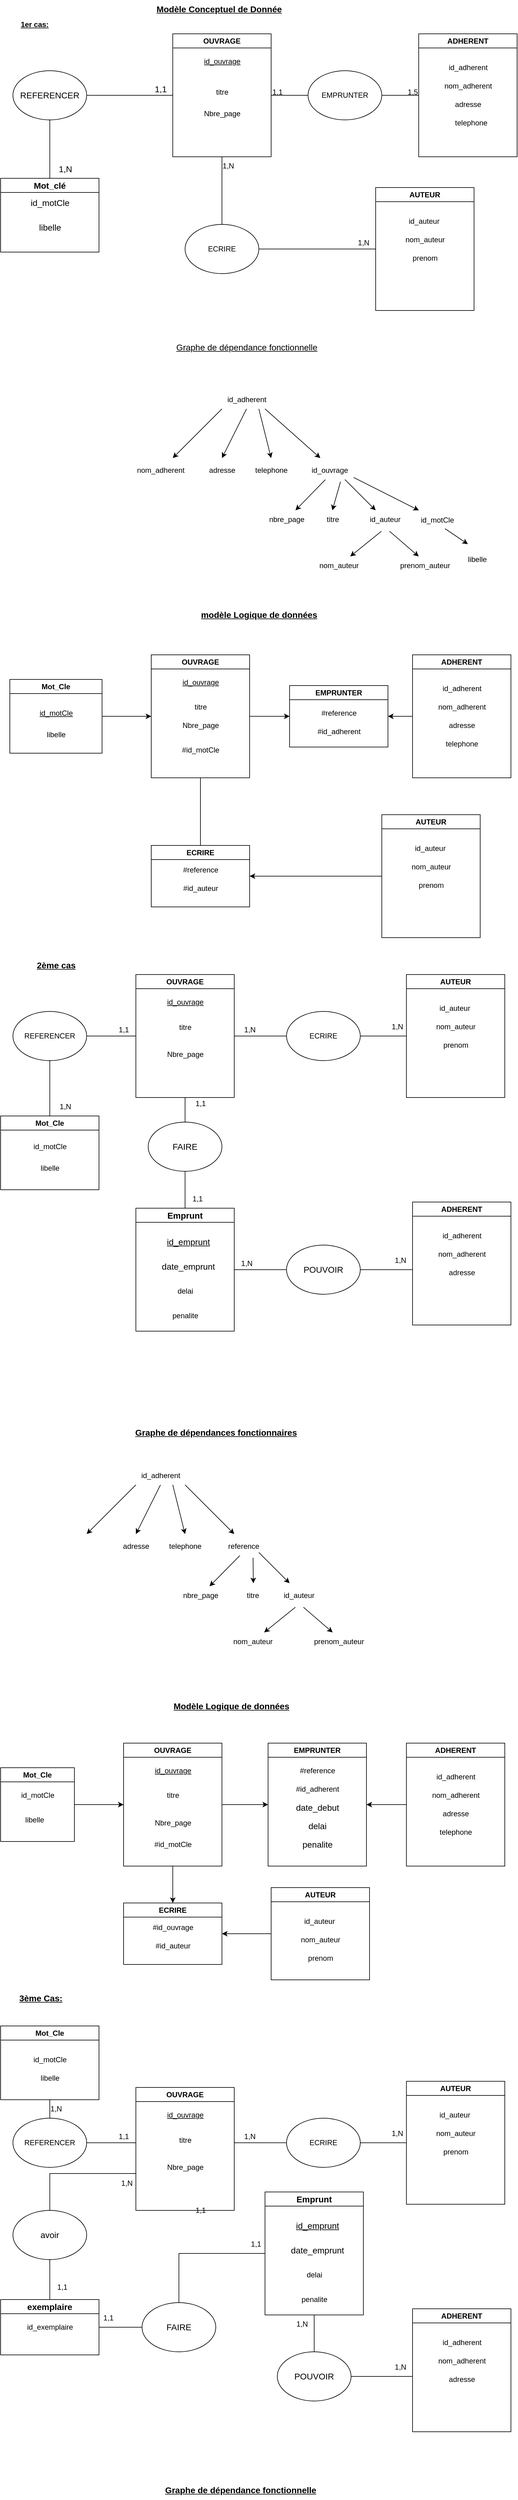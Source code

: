 <mxfile>
    <diagram id="LTZot4Z_f4bx5eSDrSgO" name="Page-1">
        <mxGraphModel dx="1200" dy="470" grid="1" gridSize="10" guides="1" tooltips="1" connect="1" arrows="1" fold="1" page="1" pageScale="1" pageWidth="850" pageHeight="1100" math="0" shadow="0">
            <root>
                <mxCell id="0"/>
                <mxCell id="1" parent="0"/>
                <mxCell id="2" value="OUVRAGE" style="swimlane;whiteSpace=wrap;html=1;" vertex="1" parent="1">
                    <mxGeometry x="280" y="70" width="160" height="200" as="geometry"/>
                </mxCell>
                <mxCell id="7" value="&lt;u&gt;id_ouvrage&lt;/u&gt;" style="text;html=1;align=center;verticalAlign=middle;resizable=0;points=[];autosize=1;strokeColor=none;fillColor=none;" vertex="1" parent="2">
                    <mxGeometry x="40" y="30" width="80" height="30" as="geometry"/>
                </mxCell>
                <mxCell id="9" value="Nbre_page" style="text;html=1;align=center;verticalAlign=middle;resizable=0;points=[];autosize=1;strokeColor=none;fillColor=none;" vertex="1" parent="2">
                    <mxGeometry x="40" y="115" width="80" height="30" as="geometry"/>
                </mxCell>
                <mxCell id="8" value="titre" style="text;html=1;align=center;verticalAlign=middle;resizable=0;points=[];autosize=1;strokeColor=none;fillColor=none;" vertex="1" parent="2">
                    <mxGeometry x="60" y="80" width="40" height="30" as="geometry"/>
                </mxCell>
                <mxCell id="23" value="1,N" style="text;html=1;align=center;verticalAlign=middle;resizable=0;points=[];autosize=1;strokeColor=none;fillColor=none;" vertex="1" parent="2">
                    <mxGeometry x="70" y="200" width="40" height="30" as="geometry"/>
                </mxCell>
                <mxCell id="3" value="&lt;u&gt;&lt;b&gt;1er cas:&lt;/b&gt;&lt;/u&gt;" style="text;html=1;align=center;verticalAlign=middle;resizable=0;points=[];autosize=1;strokeColor=none;fillColor=none;" vertex="1" parent="1">
                    <mxGeometry x="20" y="40" width="70" height="30" as="geometry"/>
                </mxCell>
                <mxCell id="4" value="ADHERENT" style="swimlane;whiteSpace=wrap;html=1;" vertex="1" parent="1">
                    <mxGeometry x="680" y="70" width="160" height="200" as="geometry"/>
                </mxCell>
                <mxCell id="19" value="id_adherent" style="text;html=1;align=center;verticalAlign=middle;resizable=0;points=[];autosize=1;strokeColor=none;fillColor=none;" vertex="1" parent="4">
                    <mxGeometry x="35" y="40" width="90" height="30" as="geometry"/>
                </mxCell>
                <mxCell id="20" value="nom_adherent" style="text;html=1;align=center;verticalAlign=middle;resizable=0;points=[];autosize=1;strokeColor=none;fillColor=none;" vertex="1" parent="4">
                    <mxGeometry x="30" y="70" width="100" height="30" as="geometry"/>
                </mxCell>
                <mxCell id="25" value="adresse" style="text;html=1;align=center;verticalAlign=middle;resizable=0;points=[];autosize=1;strokeColor=none;fillColor=none;" vertex="1" parent="4">
                    <mxGeometry x="45" y="100" width="70" height="30" as="geometry"/>
                </mxCell>
                <mxCell id="26" value="telephone" style="text;html=1;align=center;verticalAlign=middle;resizable=0;points=[];autosize=1;strokeColor=none;fillColor=none;" vertex="1" parent="4">
                    <mxGeometry x="45" y="130" width="80" height="30" as="geometry"/>
                </mxCell>
                <mxCell id="5" value="AUTEUR" style="swimlane;whiteSpace=wrap;html=1;" vertex="1" parent="1">
                    <mxGeometry x="610" y="320" width="160" height="200" as="geometry"/>
                </mxCell>
                <mxCell id="17" value="id_auteur&amp;nbsp;" style="text;html=1;align=center;verticalAlign=middle;resizable=0;points=[];autosize=1;strokeColor=none;fillColor=none;" vertex="1" parent="5">
                    <mxGeometry x="40" y="40" width="80" height="30" as="geometry"/>
                </mxCell>
                <mxCell id="18" value="nom_auteur" style="text;html=1;align=center;verticalAlign=middle;resizable=0;points=[];autosize=1;strokeColor=none;fillColor=none;" vertex="1" parent="5">
                    <mxGeometry x="35" y="70" width="90" height="30" as="geometry"/>
                </mxCell>
                <mxCell id="27" value="prenom" style="text;html=1;align=center;verticalAlign=middle;resizable=0;points=[];autosize=1;strokeColor=none;fillColor=none;" vertex="1" parent="5">
                    <mxGeometry x="50" y="100" width="60" height="30" as="geometry"/>
                </mxCell>
                <mxCell id="6" value="&lt;font style=&quot;font-size: 14px;&quot;&gt;&lt;u&gt;&lt;b&gt;Modèle Conceptuel de Donnée&lt;/b&gt;&lt;/u&gt;&lt;/font&gt;" style="text;html=1;align=center;verticalAlign=middle;resizable=0;points=[];autosize=1;strokeColor=none;fillColor=none;" vertex="1" parent="1">
                    <mxGeometry x="240" y="15" width="230" height="30" as="geometry"/>
                </mxCell>
                <mxCell id="10" value="EMPRUNTER" style="ellipse;whiteSpace=wrap;html=1;" vertex="1" parent="1">
                    <mxGeometry x="500" y="130" width="120" height="80" as="geometry"/>
                </mxCell>
                <mxCell id="12" value="" style="endArrow=none;html=1;entryX=1;entryY=0.5;entryDx=0;entryDy=0;exitX=0;exitY=0.5;exitDx=0;exitDy=0;" edge="1" parent="1" source="4" target="10">
                    <mxGeometry width="50" height="50" relative="1" as="geometry">
                        <mxPoint x="470" y="210" as="sourcePoint"/>
                        <mxPoint x="520" y="160" as="targetPoint"/>
                    </mxGeometry>
                </mxCell>
                <mxCell id="14" value="ECRIRE" style="ellipse;whiteSpace=wrap;html=1;" vertex="1" parent="1">
                    <mxGeometry x="300" y="380" width="120" height="80" as="geometry"/>
                </mxCell>
                <mxCell id="15" value="" style="endArrow=none;html=1;entryX=1;entryY=0.5;entryDx=0;entryDy=0;exitX=0;exitY=0.5;exitDx=0;exitDy=0;" edge="1" parent="1" source="5" target="14">
                    <mxGeometry width="50" height="50" relative="1" as="geometry">
                        <mxPoint x="470" y="330" as="sourcePoint"/>
                        <mxPoint x="520" y="280" as="targetPoint"/>
                    </mxGeometry>
                </mxCell>
                <mxCell id="16" value="" style="endArrow=none;html=1;entryX=0.5;entryY=1;entryDx=0;entryDy=0;exitX=0.5;exitY=0;exitDx=0;exitDy=0;" edge="1" parent="1" source="14" target="2">
                    <mxGeometry width="50" height="50" relative="1" as="geometry">
                        <mxPoint x="470" y="330" as="sourcePoint"/>
                        <mxPoint x="520" y="280" as="targetPoint"/>
                    </mxGeometry>
                </mxCell>
                <mxCell id="22" value="1,5" style="text;html=1;align=center;verticalAlign=middle;resizable=0;points=[];autosize=1;strokeColor=none;fillColor=none;" vertex="1" parent="1">
                    <mxGeometry x="650" y="150" width="40" height="30" as="geometry"/>
                </mxCell>
                <mxCell id="24" value="1,N" style="text;html=1;align=center;verticalAlign=middle;resizable=0;points=[];autosize=1;strokeColor=none;fillColor=none;" vertex="1" parent="1">
                    <mxGeometry x="570" y="395" width="40" height="30" as="geometry"/>
                </mxCell>
                <mxCell id="28" value="&lt;font style=&quot;font-size: 14px;&quot;&gt;&lt;u&gt;Graphe de dépendance fonctionnelle&lt;/u&gt;&lt;/font&gt;" style="text;html=1;align=center;verticalAlign=middle;resizable=0;points=[];autosize=1;strokeColor=none;fillColor=none;" vertex="1" parent="1">
                    <mxGeometry x="275" y="565" width="250" height="30" as="geometry"/>
                </mxCell>
                <mxCell id="30" value="id_adherent" style="text;html=1;align=center;verticalAlign=middle;resizable=0;points=[];autosize=1;strokeColor=none;fillColor=none;fontSize=12;" vertex="1" parent="1">
                    <mxGeometry x="355" y="650" width="90" height="30" as="geometry"/>
                </mxCell>
                <mxCell id="31" value="" style="endArrow=classic;html=1;fontSize=12;" edge="1" parent="1">
                    <mxGeometry width="50" height="50" relative="1" as="geometry">
                        <mxPoint x="360" y="680" as="sourcePoint"/>
                        <mxPoint x="280" y="760" as="targetPoint"/>
                    </mxGeometry>
                </mxCell>
                <mxCell id="33" value="" style="endArrow=classic;html=1;fontSize=12;" edge="1" parent="1">
                    <mxGeometry width="50" height="50" relative="1" as="geometry">
                        <mxPoint x="400" y="680" as="sourcePoint"/>
                        <mxPoint x="360" y="760" as="targetPoint"/>
                    </mxGeometry>
                </mxCell>
                <mxCell id="34" value="" style="endArrow=classic;html=1;fontSize=12;" edge="1" parent="1">
                    <mxGeometry width="50" height="50" relative="1" as="geometry">
                        <mxPoint x="420" y="680" as="sourcePoint"/>
                        <mxPoint x="440" y="760" as="targetPoint"/>
                    </mxGeometry>
                </mxCell>
                <mxCell id="35" value="" style="endArrow=classic;html=1;fontSize=12;" edge="1" parent="1">
                    <mxGeometry width="50" height="50" relative="1" as="geometry">
                        <mxPoint x="430" y="680" as="sourcePoint"/>
                        <mxPoint x="520" y="760" as="targetPoint"/>
                    </mxGeometry>
                </mxCell>
                <mxCell id="36" value="nom_adherent" style="text;html=1;align=center;verticalAlign=middle;resizable=0;points=[];autosize=1;strokeColor=none;fillColor=none;fontSize=12;" vertex="1" parent="1">
                    <mxGeometry x="210" y="765" width="100" height="30" as="geometry"/>
                </mxCell>
                <mxCell id="37" value="adresse" style="text;html=1;align=center;verticalAlign=middle;resizable=0;points=[];autosize=1;strokeColor=none;fillColor=none;fontSize=12;" vertex="1" parent="1">
                    <mxGeometry x="325" y="765" width="70" height="30" as="geometry"/>
                </mxCell>
                <mxCell id="38" value="telephone" style="text;html=1;align=center;verticalAlign=middle;resizable=0;points=[];autosize=1;strokeColor=none;fillColor=none;fontSize=12;" vertex="1" parent="1">
                    <mxGeometry x="400" y="765" width="80" height="30" as="geometry"/>
                </mxCell>
                <mxCell id="39" value="id_ouvrage" style="text;html=1;align=center;verticalAlign=middle;resizable=0;points=[];autosize=1;strokeColor=none;fillColor=none;fontSize=12;" vertex="1" parent="1">
                    <mxGeometry x="495" y="765" width="80" height="30" as="geometry"/>
                </mxCell>
                <mxCell id="41" value="titre" style="text;html=1;align=center;verticalAlign=middle;resizable=0;points=[];autosize=1;strokeColor=none;fillColor=none;fontSize=12;" vertex="1" parent="1">
                    <mxGeometry x="520" y="845" width="40" height="30" as="geometry"/>
                </mxCell>
                <mxCell id="42" value="nbre_page" style="text;html=1;align=center;verticalAlign=middle;resizable=0;points=[];autosize=1;strokeColor=none;fillColor=none;fontSize=12;" vertex="1" parent="1">
                    <mxGeometry x="425" y="845" width="80" height="30" as="geometry"/>
                </mxCell>
                <mxCell id="43" value="" style="endArrow=classic;html=1;fontSize=12;exitX=0.416;exitY=0.999;exitDx=0;exitDy=0;exitPerimeter=0;" edge="1" parent="1" source="39" target="42">
                    <mxGeometry width="50" height="50" relative="1" as="geometry">
                        <mxPoint x="390" y="840" as="sourcePoint"/>
                        <mxPoint x="440" y="790" as="targetPoint"/>
                    </mxGeometry>
                </mxCell>
                <mxCell id="44" value="" style="endArrow=classic;html=1;fontSize=12;exitX=0.723;exitY=1.115;exitDx=0;exitDy=0;exitPerimeter=0;entryX=0.488;entryY=-0.001;entryDx=0;entryDy=0;entryPerimeter=0;" edge="1" parent="1" source="39" target="41">
                    <mxGeometry width="50" height="50" relative="1" as="geometry">
                        <mxPoint x="390" y="840" as="sourcePoint"/>
                        <mxPoint x="551" y="840" as="targetPoint"/>
                    </mxGeometry>
                </mxCell>
                <mxCell id="45" value="" style="endArrow=classic;html=1;fontSize=12;" edge="1" parent="1" target="46">
                    <mxGeometry width="50" height="50" relative="1" as="geometry">
                        <mxPoint x="560" y="795" as="sourcePoint"/>
                        <mxPoint x="600" y="835" as="targetPoint"/>
                    </mxGeometry>
                </mxCell>
                <mxCell id="46" value="id_auteur" style="text;html=1;align=center;verticalAlign=middle;resizable=0;points=[];autosize=1;strokeColor=none;fillColor=none;fontSize=12;" vertex="1" parent="1">
                    <mxGeometry x="590" y="845" width="70" height="30" as="geometry"/>
                </mxCell>
                <mxCell id="47" value="nom_auteur" style="text;html=1;align=center;verticalAlign=middle;resizable=0;points=[];autosize=1;strokeColor=none;fillColor=none;fontSize=12;" vertex="1" parent="1">
                    <mxGeometry x="505" y="920" width="90" height="30" as="geometry"/>
                </mxCell>
                <mxCell id="48" value="prenom_auteur" style="text;html=1;align=center;verticalAlign=middle;resizable=0;points=[];autosize=1;strokeColor=none;fillColor=none;fontSize=12;" vertex="1" parent="1">
                    <mxGeometry x="640" y="920" width="100" height="30" as="geometry"/>
                </mxCell>
                <mxCell id="49" value="" style="endArrow=classic;html=1;fontSize=12;exitX=0.42;exitY=1.134;exitDx=0;exitDy=0;exitPerimeter=0;" edge="1" parent="1" source="46" target="47">
                    <mxGeometry width="50" height="50" relative="1" as="geometry">
                        <mxPoint x="460" y="820" as="sourcePoint"/>
                        <mxPoint x="510" y="770" as="targetPoint"/>
                    </mxGeometry>
                </mxCell>
                <mxCell id="50" value="" style="endArrow=classic;html=1;fontSize=12;exitX=0.608;exitY=1.134;exitDx=0;exitDy=0;exitPerimeter=0;entryX=0.4;entryY=0;entryDx=0;entryDy=0;entryPerimeter=0;" edge="1" parent="1" source="46" target="48">
                    <mxGeometry width="50" height="50" relative="1" as="geometry">
                        <mxPoint x="460" y="820" as="sourcePoint"/>
                        <mxPoint x="510" y="770" as="targetPoint"/>
                    </mxGeometry>
                </mxCell>
                <mxCell id="51" value="OUVRAGE" style="swimlane;whiteSpace=wrap;html=1;" vertex="1" parent="1">
                    <mxGeometry x="245" y="1080" width="160" height="200" as="geometry"/>
                </mxCell>
                <mxCell id="52" value="&lt;u&gt;id_ouvrage&lt;/u&gt;" style="text;html=1;align=center;verticalAlign=middle;resizable=0;points=[];autosize=1;strokeColor=none;fillColor=none;" vertex="1" parent="51">
                    <mxGeometry x="40" y="30" width="80" height="30" as="geometry"/>
                </mxCell>
                <mxCell id="53" value="Nbre_page" style="text;html=1;align=center;verticalAlign=middle;resizable=0;points=[];autosize=1;strokeColor=none;fillColor=none;" vertex="1" parent="51">
                    <mxGeometry x="40" y="100" width="80" height="30" as="geometry"/>
                </mxCell>
                <mxCell id="66" value="titre" style="text;html=1;align=center;verticalAlign=middle;resizable=0;points=[];autosize=1;strokeColor=none;fillColor=none;fontSize=12;" vertex="1" parent="51">
                    <mxGeometry x="60" y="70" width="40" height="30" as="geometry"/>
                </mxCell>
                <mxCell id="228" value="#id_motCle" style="text;html=1;align=center;verticalAlign=middle;resizable=0;points=[];autosize=1;strokeColor=none;fillColor=none;fontSize=12;" vertex="1" parent="51">
                    <mxGeometry x="40" y="140" width="80" height="30" as="geometry"/>
                </mxCell>
                <mxCell id="54" value="ADHERENT" style="swimlane;whiteSpace=wrap;html=1;" vertex="1" parent="1">
                    <mxGeometry x="670" y="1080" width="160" height="200" as="geometry"/>
                </mxCell>
                <mxCell id="55" value="id_adherent" style="text;html=1;align=center;verticalAlign=middle;resizable=0;points=[];autosize=1;strokeColor=none;fillColor=none;" vertex="1" parent="54">
                    <mxGeometry x="35" y="40" width="90" height="30" as="geometry"/>
                </mxCell>
                <mxCell id="56" value="nom_adherent" style="text;html=1;align=center;verticalAlign=middle;resizable=0;points=[];autosize=1;strokeColor=none;fillColor=none;" vertex="1" parent="54">
                    <mxGeometry x="30" y="70" width="100" height="30" as="geometry"/>
                </mxCell>
                <mxCell id="57" value="adresse" style="text;html=1;align=center;verticalAlign=middle;resizable=0;points=[];autosize=1;strokeColor=none;fillColor=none;" vertex="1" parent="54">
                    <mxGeometry x="45" y="100" width="70" height="30" as="geometry"/>
                </mxCell>
                <mxCell id="65" value="telephone" style="text;html=1;align=center;verticalAlign=middle;resizable=0;points=[];autosize=1;strokeColor=none;fillColor=none;fontSize=12;" vertex="1" parent="54">
                    <mxGeometry x="40" y="130" width="80" height="30" as="geometry"/>
                </mxCell>
                <mxCell id="58" value="ECRIRE" style="swimlane;whiteSpace=wrap;html=1;fontSize=12;" vertex="1" parent="1">
                    <mxGeometry x="245" y="1390" width="160" height="100" as="geometry"/>
                </mxCell>
                <mxCell id="61" value="#reference" style="text;html=1;align=center;verticalAlign=middle;resizable=0;points=[];autosize=1;strokeColor=none;fillColor=none;fontSize=12;" vertex="1" parent="58">
                    <mxGeometry x="40" y="25" width="80" height="30" as="geometry"/>
                </mxCell>
                <mxCell id="62" value="#id_auteur" style="text;html=1;align=center;verticalAlign=middle;resizable=0;points=[];autosize=1;strokeColor=none;fillColor=none;fontSize=12;" vertex="1" parent="58">
                    <mxGeometry x="40" y="55" width="80" height="30" as="geometry"/>
                </mxCell>
                <mxCell id="59" value="EMPRUNTER" style="swimlane;whiteSpace=wrap;html=1;fontSize=12;" vertex="1" parent="1">
                    <mxGeometry x="470" y="1130" width="160" height="100" as="geometry"/>
                </mxCell>
                <mxCell id="63" value="#reference" style="text;html=1;align=center;verticalAlign=middle;resizable=0;points=[];autosize=1;strokeColor=none;fillColor=none;fontSize=12;" vertex="1" parent="59">
                    <mxGeometry x="40" y="30" width="80" height="30" as="geometry"/>
                </mxCell>
                <mxCell id="64" value="#id_adherent" style="text;html=1;align=center;verticalAlign=middle;resizable=0;points=[];autosize=1;strokeColor=none;fillColor=none;fontSize=12;" vertex="1" parent="59">
                    <mxGeometry x="35" y="60" width="90" height="30" as="geometry"/>
                </mxCell>
                <mxCell id="69" value="" style="endArrow=none;html=1;fontSize=12;entryX=0.5;entryY=1;entryDx=0;entryDy=0;exitX=0.5;exitY=0;exitDx=0;exitDy=0;" edge="1" parent="1" source="58" target="51">
                    <mxGeometry width="50" height="50" relative="1" as="geometry">
                        <mxPoint x="450" y="1340" as="sourcePoint"/>
                        <mxPoint x="500" y="1290" as="targetPoint"/>
                    </mxGeometry>
                </mxCell>
                <mxCell id="71" value="" style="endArrow=classic;html=1;fontSize=12;entryX=0;entryY=0.5;entryDx=0;entryDy=0;exitX=1;exitY=0.5;exitDx=0;exitDy=0;" edge="1" parent="1" source="51" target="59">
                    <mxGeometry width="50" height="50" relative="1" as="geometry">
                        <mxPoint x="225" y="1205" as="sourcePoint"/>
                        <mxPoint x="275" y="1155" as="targetPoint"/>
                    </mxGeometry>
                </mxCell>
                <mxCell id="72" value="" style="endArrow=classic;html=1;fontSize=12;entryX=1;entryY=0.5;entryDx=0;entryDy=0;exitX=0;exitY=0.5;exitDx=0;exitDy=0;" edge="1" parent="1" source="54" target="59">
                    <mxGeometry width="50" height="50" relative="1" as="geometry">
                        <mxPoint x="450" y="1300" as="sourcePoint"/>
                        <mxPoint x="500" y="1250" as="targetPoint"/>
                    </mxGeometry>
                </mxCell>
                <mxCell id="73" value="AUTEUR" style="swimlane;whiteSpace=wrap;html=1;" vertex="1" parent="1">
                    <mxGeometry x="620" y="1340" width="160" height="200" as="geometry"/>
                </mxCell>
                <mxCell id="74" value="id_auteur&amp;nbsp;" style="text;html=1;align=center;verticalAlign=middle;resizable=0;points=[];autosize=1;strokeColor=none;fillColor=none;" vertex="1" parent="73">
                    <mxGeometry x="40" y="40" width="80" height="30" as="geometry"/>
                </mxCell>
                <mxCell id="75" value="nom_auteur" style="text;html=1;align=center;verticalAlign=middle;resizable=0;points=[];autosize=1;strokeColor=none;fillColor=none;" vertex="1" parent="73">
                    <mxGeometry x="35" y="70" width="90" height="30" as="geometry"/>
                </mxCell>
                <mxCell id="76" value="prenom" style="text;html=1;align=center;verticalAlign=middle;resizable=0;points=[];autosize=1;strokeColor=none;fillColor=none;" vertex="1" parent="73">
                    <mxGeometry x="50" y="100" width="60" height="30" as="geometry"/>
                </mxCell>
                <mxCell id="77" value="" style="endArrow=classic;html=1;fontSize=12;entryX=1;entryY=0.5;entryDx=0;entryDy=0;exitX=0;exitY=0.5;exitDx=0;exitDy=0;" edge="1" parent="1" source="73" target="58">
                    <mxGeometry width="50" height="50" relative="1" as="geometry">
                        <mxPoint x="450" y="1510" as="sourcePoint"/>
                        <mxPoint x="500" y="1460" as="targetPoint"/>
                    </mxGeometry>
                </mxCell>
                <mxCell id="80" value="&lt;font style=&quot;font-size: 14px;&quot;&gt;&lt;u&gt;&lt;b&gt;modèle Logique de données&lt;/b&gt;&lt;/u&gt;&lt;/font&gt;" style="text;html=1;align=center;verticalAlign=middle;resizable=0;points=[];autosize=1;strokeColor=none;fillColor=none;fontSize=12;" vertex="1" parent="1">
                    <mxGeometry x="315" y="1000" width="210" height="30" as="geometry"/>
                </mxCell>
                <mxCell id="81" value="&lt;u&gt;&lt;b&gt;2ème cas&lt;/b&gt;&lt;/u&gt;" style="text;html=1;align=center;verticalAlign=middle;resizable=0;points=[];autosize=1;strokeColor=none;fillColor=none;fontSize=14;" vertex="1" parent="1">
                    <mxGeometry x="45" y="1570" width="90" height="30" as="geometry"/>
                </mxCell>
                <mxCell id="82" value="OUVRAGE" style="swimlane;whiteSpace=wrap;html=1;" vertex="1" parent="1">
                    <mxGeometry x="220" y="1600" width="160" height="200" as="geometry"/>
                </mxCell>
                <mxCell id="83" value="&lt;u&gt;id_ouvrage&lt;/u&gt;" style="text;html=1;align=center;verticalAlign=middle;resizable=0;points=[];autosize=1;strokeColor=none;fillColor=none;" vertex="1" parent="82">
                    <mxGeometry x="40" y="30" width="80" height="30" as="geometry"/>
                </mxCell>
                <mxCell id="84" value="Nbre_page" style="text;html=1;align=center;verticalAlign=middle;resizable=0;points=[];autosize=1;strokeColor=none;fillColor=none;" vertex="1" parent="82">
                    <mxGeometry x="40" y="115" width="80" height="30" as="geometry"/>
                </mxCell>
                <mxCell id="85" value="&lt;font style=&quot;font-size: 12px;&quot;&gt;titre&lt;/font&gt;" style="text;html=1;align=center;verticalAlign=middle;resizable=0;points=[];autosize=1;strokeColor=none;fillColor=none;fontSize=14;" vertex="1" parent="82">
                    <mxGeometry x="60" y="70" width="40" height="30" as="geometry"/>
                </mxCell>
                <mxCell id="87" value="ADHERENT" style="swimlane;whiteSpace=wrap;html=1;" vertex="1" parent="1">
                    <mxGeometry x="670" y="1970" width="160" height="200" as="geometry"/>
                </mxCell>
                <mxCell id="88" value="id_adherent" style="text;html=1;align=center;verticalAlign=middle;resizable=0;points=[];autosize=1;strokeColor=none;fillColor=none;" vertex="1" parent="87">
                    <mxGeometry x="35" y="40" width="90" height="30" as="geometry"/>
                </mxCell>
                <mxCell id="89" value="nom_adherent" style="text;html=1;align=center;verticalAlign=middle;resizable=0;points=[];autosize=1;strokeColor=none;fillColor=none;" vertex="1" parent="87">
                    <mxGeometry x="30" y="70" width="100" height="30" as="geometry"/>
                </mxCell>
                <mxCell id="90" value="adresse" style="text;html=1;align=center;verticalAlign=middle;resizable=0;points=[];autosize=1;strokeColor=none;fillColor=none;" vertex="1" parent="87">
                    <mxGeometry x="45" y="100" width="70" height="30" as="geometry"/>
                </mxCell>
                <mxCell id="93" value="AUTEUR" style="swimlane;whiteSpace=wrap;html=1;" vertex="1" parent="1">
                    <mxGeometry x="660" y="1600" width="160" height="200" as="geometry"/>
                </mxCell>
                <mxCell id="94" value="id_auteur&amp;nbsp;" style="text;html=1;align=center;verticalAlign=middle;resizable=0;points=[];autosize=1;strokeColor=none;fillColor=none;" vertex="1" parent="93">
                    <mxGeometry x="40" y="40" width="80" height="30" as="geometry"/>
                </mxCell>
                <mxCell id="95" value="nom_auteur" style="text;html=1;align=center;verticalAlign=middle;resizable=0;points=[];autosize=1;strokeColor=none;fillColor=none;" vertex="1" parent="93">
                    <mxGeometry x="35" y="70" width="90" height="30" as="geometry"/>
                </mxCell>
                <mxCell id="96" value="prenom" style="text;html=1;align=center;verticalAlign=middle;resizable=0;points=[];autosize=1;strokeColor=none;fillColor=none;" vertex="1" parent="93">
                    <mxGeometry x="50" y="100" width="60" height="30" as="geometry"/>
                </mxCell>
                <mxCell id="97" value="ECRIRE" style="ellipse;whiteSpace=wrap;html=1;" vertex="1" parent="1">
                    <mxGeometry x="465" y="1660" width="120" height="80" as="geometry"/>
                </mxCell>
                <mxCell id="98" value="" style="endArrow=none;html=1;fontSize=12;entryX=0;entryY=0.5;entryDx=0;entryDy=0;exitX=1;exitY=0.5;exitDx=0;exitDy=0;" edge="1" parent="1" source="97" target="93">
                    <mxGeometry width="50" height="50" relative="1" as="geometry">
                        <mxPoint x="430" y="2190" as="sourcePoint"/>
                        <mxPoint x="480" y="2140" as="targetPoint"/>
                    </mxGeometry>
                </mxCell>
                <mxCell id="100" value="&lt;font style=&quot;font-size: 14px;&quot;&gt;&lt;u&gt;&lt;b&gt;Graphe de dépendances fonctionnaires&lt;/b&gt;&lt;/u&gt;&lt;/font&gt;" style="text;html=1;align=center;verticalAlign=middle;resizable=0;points=[];autosize=1;strokeColor=none;fillColor=none;fontSize=12;" vertex="1" parent="1">
                    <mxGeometry x="205" y="2330" width="290" height="30" as="geometry"/>
                </mxCell>
                <mxCell id="101" value="id_adherent" style="text;html=1;align=center;verticalAlign=middle;resizable=0;points=[];autosize=1;strokeColor=none;fillColor=none;fontSize=12;" vertex="1" parent="1">
                    <mxGeometry x="215" y="2400" width="90" height="30" as="geometry"/>
                </mxCell>
                <mxCell id="102" value="" style="endArrow=classic;html=1;fontSize=12;" edge="1" parent="1">
                    <mxGeometry width="50" height="50" relative="1" as="geometry">
                        <mxPoint x="220" y="2430" as="sourcePoint"/>
                        <mxPoint x="140" y="2510" as="targetPoint"/>
                    </mxGeometry>
                </mxCell>
                <mxCell id="103" value="" style="endArrow=classic;html=1;fontSize=12;" edge="1" parent="1">
                    <mxGeometry width="50" height="50" relative="1" as="geometry">
                        <mxPoint x="260" y="2430" as="sourcePoint"/>
                        <mxPoint x="220" y="2510" as="targetPoint"/>
                    </mxGeometry>
                </mxCell>
                <mxCell id="104" value="" style="endArrow=classic;html=1;fontSize=12;" edge="1" parent="1">
                    <mxGeometry width="50" height="50" relative="1" as="geometry">
                        <mxPoint x="280" y="2430" as="sourcePoint"/>
                        <mxPoint x="300" y="2510" as="targetPoint"/>
                    </mxGeometry>
                </mxCell>
                <mxCell id="105" value="" style="endArrow=classic;html=1;fontSize=12;" edge="1" parent="1">
                    <mxGeometry width="50" height="50" relative="1" as="geometry">
                        <mxPoint x="300" y="2430" as="sourcePoint"/>
                        <mxPoint x="380" y="2510" as="targetPoint"/>
                    </mxGeometry>
                </mxCell>
                <mxCell id="106" value="adresse" style="text;html=1;align=center;verticalAlign=middle;resizable=0;points=[];autosize=1;strokeColor=none;fillColor=none;fontSize=12;" vertex="1" parent="1">
                    <mxGeometry x="185" y="2515" width="70" height="30" as="geometry"/>
                </mxCell>
                <mxCell id="107" value="telephone" style="text;html=1;align=center;verticalAlign=middle;resizable=0;points=[];autosize=1;strokeColor=none;fillColor=none;fontSize=12;" vertex="1" parent="1">
                    <mxGeometry x="260" y="2515" width="80" height="30" as="geometry"/>
                </mxCell>
                <mxCell id="108" value="reference" style="text;html=1;align=center;verticalAlign=middle;resizable=0;points=[];autosize=1;strokeColor=none;fillColor=none;fontSize=12;" vertex="1" parent="1">
                    <mxGeometry x="360" y="2515" width="70" height="30" as="geometry"/>
                </mxCell>
                <mxCell id="109" value="titre" style="text;html=1;align=center;verticalAlign=middle;resizable=0;points=[];autosize=1;strokeColor=none;fillColor=none;fontSize=12;" vertex="1" parent="1">
                    <mxGeometry x="390" y="2595" width="40" height="30" as="geometry"/>
                </mxCell>
                <mxCell id="110" value="nbre_page" style="text;html=1;align=center;verticalAlign=middle;resizable=0;points=[];autosize=1;strokeColor=none;fillColor=none;fontSize=12;" vertex="1" parent="1">
                    <mxGeometry x="285" y="2595" width="80" height="30" as="geometry"/>
                </mxCell>
                <mxCell id="111" value="" style="endArrow=classic;html=1;fontSize=12;exitX=0.416;exitY=0.999;exitDx=0;exitDy=0;exitPerimeter=0;" edge="1" parent="1" source="108" target="110">
                    <mxGeometry width="50" height="50" relative="1" as="geometry">
                        <mxPoint x="250" y="2590" as="sourcePoint"/>
                        <mxPoint x="300" y="2540" as="targetPoint"/>
                    </mxGeometry>
                </mxCell>
                <mxCell id="112" value="" style="endArrow=classic;html=1;fontSize=12;exitX=0.723;exitY=1.115;exitDx=0;exitDy=0;exitPerimeter=0;" edge="1" parent="1" source="108">
                    <mxGeometry width="50" height="50" relative="1" as="geometry">
                        <mxPoint x="250" y="2590" as="sourcePoint"/>
                        <mxPoint x="411" y="2590" as="targetPoint"/>
                    </mxGeometry>
                </mxCell>
                <mxCell id="113" value="" style="endArrow=classic;html=1;fontSize=12;" edge="1" parent="1">
                    <mxGeometry width="50" height="50" relative="1" as="geometry">
                        <mxPoint x="420" y="2540" as="sourcePoint"/>
                        <mxPoint x="470" y="2590" as="targetPoint"/>
                    </mxGeometry>
                </mxCell>
                <mxCell id="114" value="id_auteur" style="text;html=1;align=center;verticalAlign=middle;resizable=0;points=[];autosize=1;strokeColor=none;fillColor=none;fontSize=12;" vertex="1" parent="1">
                    <mxGeometry x="450" y="2595" width="70" height="30" as="geometry"/>
                </mxCell>
                <mxCell id="115" value="nom_auteur" style="text;html=1;align=center;verticalAlign=middle;resizable=0;points=[];autosize=1;strokeColor=none;fillColor=none;fontSize=12;" vertex="1" parent="1">
                    <mxGeometry x="365" y="2670" width="90" height="30" as="geometry"/>
                </mxCell>
                <mxCell id="116" value="prenom_auteur" style="text;html=1;align=center;verticalAlign=middle;resizable=0;points=[];autosize=1;strokeColor=none;fillColor=none;fontSize=12;" vertex="1" parent="1">
                    <mxGeometry x="500" y="2670" width="100" height="30" as="geometry"/>
                </mxCell>
                <mxCell id="117" value="" style="endArrow=classic;html=1;fontSize=12;exitX=0.42;exitY=1.134;exitDx=0;exitDy=0;exitPerimeter=0;" edge="1" parent="1" source="114" target="115">
                    <mxGeometry width="50" height="50" relative="1" as="geometry">
                        <mxPoint x="320" y="2570" as="sourcePoint"/>
                        <mxPoint x="370" y="2520" as="targetPoint"/>
                    </mxGeometry>
                </mxCell>
                <mxCell id="118" value="" style="endArrow=classic;html=1;fontSize=12;exitX=0.608;exitY=1.134;exitDx=0;exitDy=0;exitPerimeter=0;entryX=0.4;entryY=0;entryDx=0;entryDy=0;entryPerimeter=0;" edge="1" parent="1" source="114" target="116">
                    <mxGeometry width="50" height="50" relative="1" as="geometry">
                        <mxPoint x="320" y="2570" as="sourcePoint"/>
                        <mxPoint x="370" y="2520" as="targetPoint"/>
                    </mxGeometry>
                </mxCell>
                <mxCell id="142" value="&lt;b&gt;&lt;u&gt;Modèle Logique de données&lt;/u&gt;&lt;/b&gt;" style="text;html=1;align=center;verticalAlign=middle;resizable=0;points=[];autosize=1;strokeColor=none;fillColor=none;fontSize=14;" vertex="1" parent="1">
                    <mxGeometry x="270" y="2775" width="210" height="30" as="geometry"/>
                </mxCell>
                <mxCell id="166" value="OUVRAGE" style="swimlane;whiteSpace=wrap;html=1;" vertex="1" parent="1">
                    <mxGeometry x="200" y="2850" width="160" height="200" as="geometry"/>
                </mxCell>
                <mxCell id="167" value="&lt;u&gt;id_ouvrage&lt;/u&gt;" style="text;html=1;align=center;verticalAlign=middle;resizable=0;points=[];autosize=1;strokeColor=none;fillColor=none;" vertex="1" parent="166">
                    <mxGeometry x="40" y="30" width="80" height="30" as="geometry"/>
                </mxCell>
                <mxCell id="168" value="Nbre_page" style="text;html=1;align=center;verticalAlign=middle;resizable=0;points=[];autosize=1;strokeColor=none;fillColor=none;" vertex="1" parent="166">
                    <mxGeometry x="40" y="115" width="80" height="30" as="geometry"/>
                </mxCell>
                <mxCell id="169" value="titre" style="text;html=1;align=center;verticalAlign=middle;resizable=0;points=[];autosize=1;strokeColor=none;fillColor=none;fontSize=12;" vertex="1" parent="166">
                    <mxGeometry x="60" y="70" width="40" height="30" as="geometry"/>
                </mxCell>
                <mxCell id="251" value="#id_motCle" style="text;html=1;align=center;verticalAlign=middle;resizable=0;points=[];autosize=1;strokeColor=none;fillColor=none;fontSize=12;" vertex="1" parent="166">
                    <mxGeometry x="40" y="150" width="80" height="30" as="geometry"/>
                </mxCell>
                <mxCell id="170" value="ADHERENT" style="swimlane;whiteSpace=wrap;html=1;" vertex="1" parent="1">
                    <mxGeometry x="660" y="2850" width="160" height="200" as="geometry"/>
                </mxCell>
                <mxCell id="171" value="id_adherent" style="text;html=1;align=center;verticalAlign=middle;resizable=0;points=[];autosize=1;strokeColor=none;fillColor=none;" vertex="1" parent="170">
                    <mxGeometry x="35" y="40" width="90" height="30" as="geometry"/>
                </mxCell>
                <mxCell id="172" value="nom_adherent" style="text;html=1;align=center;verticalAlign=middle;resizable=0;points=[];autosize=1;strokeColor=none;fillColor=none;" vertex="1" parent="170">
                    <mxGeometry x="30" y="70" width="100" height="30" as="geometry"/>
                </mxCell>
                <mxCell id="173" value="adresse" style="text;html=1;align=center;verticalAlign=middle;resizable=0;points=[];autosize=1;strokeColor=none;fillColor=none;" vertex="1" parent="170">
                    <mxGeometry x="45" y="100" width="70" height="30" as="geometry"/>
                </mxCell>
                <mxCell id="174" value="telephone" style="text;html=1;align=center;verticalAlign=middle;resizable=0;points=[];autosize=1;strokeColor=none;fillColor=none;fontSize=12;" vertex="1" parent="170">
                    <mxGeometry x="40" y="130" width="80" height="30" as="geometry"/>
                </mxCell>
                <mxCell id="175" value="ECRIRE" style="swimlane;whiteSpace=wrap;html=1;fontSize=12;" vertex="1" parent="1">
                    <mxGeometry x="200" y="3110" width="160" height="100" as="geometry"/>
                </mxCell>
                <mxCell id="176" value="#id_ouvrage" style="text;html=1;align=center;verticalAlign=middle;resizable=0;points=[];autosize=1;strokeColor=none;fillColor=none;fontSize=12;" vertex="1" parent="175">
                    <mxGeometry x="35" y="25" width="90" height="30" as="geometry"/>
                </mxCell>
                <mxCell id="177" value="#id_auteur" style="text;html=1;align=center;verticalAlign=middle;resizable=0;points=[];autosize=1;strokeColor=none;fillColor=none;fontSize=12;" vertex="1" parent="175">
                    <mxGeometry x="40" y="55" width="80" height="30" as="geometry"/>
                </mxCell>
                <mxCell id="178" value="EMPRUNTER" style="swimlane;whiteSpace=wrap;html=1;fontSize=12;" vertex="1" parent="1">
                    <mxGeometry x="435" y="2850" width="160" height="200" as="geometry"/>
                </mxCell>
                <mxCell id="179" value="#reference" style="text;html=1;align=center;verticalAlign=middle;resizable=0;points=[];autosize=1;strokeColor=none;fillColor=none;fontSize=12;" vertex="1" parent="178">
                    <mxGeometry x="40" y="30" width="80" height="30" as="geometry"/>
                </mxCell>
                <mxCell id="180" value="#id_adherent" style="text;html=1;align=center;verticalAlign=middle;resizable=0;points=[];autosize=1;strokeColor=none;fillColor=none;fontSize=12;" vertex="1" parent="178">
                    <mxGeometry x="35" y="60" width="90" height="30" as="geometry"/>
                </mxCell>
                <mxCell id="190" value="date_debut" style="text;html=1;align=center;verticalAlign=middle;resizable=0;points=[];autosize=1;strokeColor=none;fillColor=none;fontSize=14;" vertex="1" parent="178">
                    <mxGeometry x="35" y="90" width="90" height="30" as="geometry"/>
                </mxCell>
                <mxCell id="191" value="delai" style="text;html=1;align=center;verticalAlign=middle;resizable=0;points=[];autosize=1;strokeColor=none;fillColor=none;fontSize=14;" vertex="1" parent="178">
                    <mxGeometry x="55" y="120" width="50" height="30" as="geometry"/>
                </mxCell>
                <mxCell id="192" value="penalite" style="text;html=1;align=center;verticalAlign=middle;resizable=0;points=[];autosize=1;strokeColor=none;fillColor=none;fontSize=14;" vertex="1" parent="178">
                    <mxGeometry x="45" y="150" width="70" height="30" as="geometry"/>
                </mxCell>
                <mxCell id="182" value="" style="endArrow=classic;html=1;fontSize=12;entryX=0;entryY=0.5;entryDx=0;entryDy=0;exitX=1;exitY=0.5;exitDx=0;exitDy=0;" edge="1" parent="1" source="166" target="178">
                    <mxGeometry width="50" height="50" relative="1" as="geometry">
                        <mxPoint x="265" y="2975" as="sourcePoint"/>
                        <mxPoint x="315" y="2925" as="targetPoint"/>
                    </mxGeometry>
                </mxCell>
                <mxCell id="183" value="" style="endArrow=classic;html=1;fontSize=12;entryX=1;entryY=0.5;entryDx=0;entryDy=0;exitX=0;exitY=0.5;exitDx=0;exitDy=0;" edge="1" parent="1" source="170" target="178">
                    <mxGeometry width="50" height="50" relative="1" as="geometry">
                        <mxPoint x="490" y="3070" as="sourcePoint"/>
                        <mxPoint x="540" y="3020" as="targetPoint"/>
                    </mxGeometry>
                </mxCell>
                <mxCell id="184" value="AUTEUR" style="swimlane;whiteSpace=wrap;html=1;" vertex="1" parent="1">
                    <mxGeometry x="440" y="3085" width="160" height="150" as="geometry"/>
                </mxCell>
                <mxCell id="185" value="id_auteur&amp;nbsp;" style="text;html=1;align=center;verticalAlign=middle;resizable=0;points=[];autosize=1;strokeColor=none;fillColor=none;" vertex="1" parent="184">
                    <mxGeometry x="40" y="40" width="80" height="30" as="geometry"/>
                </mxCell>
                <mxCell id="186" value="nom_auteur" style="text;html=1;align=center;verticalAlign=middle;resizable=0;points=[];autosize=1;strokeColor=none;fillColor=none;" vertex="1" parent="184">
                    <mxGeometry x="35" y="70" width="90" height="30" as="geometry"/>
                </mxCell>
                <mxCell id="187" value="prenom" style="text;html=1;align=center;verticalAlign=middle;resizable=0;points=[];autosize=1;strokeColor=none;fillColor=none;" vertex="1" parent="184">
                    <mxGeometry x="50" y="100" width="60" height="30" as="geometry"/>
                </mxCell>
                <mxCell id="188" value="" style="endArrow=classic;html=1;fontSize=12;entryX=1;entryY=0.5;entryDx=0;entryDy=0;exitX=0;exitY=0.5;exitDx=0;exitDy=0;" edge="1" parent="1" source="184" target="175">
                    <mxGeometry width="50" height="50" relative="1" as="geometry">
                        <mxPoint x="490" y="3280" as="sourcePoint"/>
                        <mxPoint x="540" y="3230" as="targetPoint"/>
                    </mxGeometry>
                </mxCell>
                <mxCell id="194" value="Emprunt" style="swimlane;whiteSpace=wrap;html=1;fontSize=14;direction=east;" vertex="1" parent="1">
                    <mxGeometry x="220" y="1980" width="160" height="200" as="geometry"/>
                </mxCell>
                <mxCell id="203" value="&lt;u&gt;id_emprunt&lt;/u&gt;" style="text;html=1;align=center;verticalAlign=middle;resizable=0;points=[];autosize=1;strokeColor=none;fillColor=none;fontSize=14;" vertex="1" parent="194">
                    <mxGeometry x="40" y="40" width="90" height="30" as="geometry"/>
                </mxCell>
                <mxCell id="204" value="date_emprunt" style="text;html=1;align=center;verticalAlign=middle;resizable=0;points=[];autosize=1;strokeColor=none;fillColor=none;fontSize=14;" vertex="1" parent="194">
                    <mxGeometry x="30" y="80" width="110" height="30" as="geometry"/>
                </mxCell>
                <mxCell id="231" value="delai" style="text;html=1;align=center;verticalAlign=middle;resizable=0;points=[];autosize=1;strokeColor=none;fillColor=none;fontSize=12;" vertex="1" parent="194">
                    <mxGeometry x="55" y="120" width="50" height="30" as="geometry"/>
                </mxCell>
                <mxCell id="232" value="penalite" style="text;html=1;align=center;verticalAlign=middle;resizable=0;points=[];autosize=1;strokeColor=none;fillColor=none;fontSize=12;" vertex="1" parent="194">
                    <mxGeometry x="45" y="160" width="70" height="30" as="geometry"/>
                </mxCell>
                <mxCell id="195" value="FAIRE" style="ellipse;whiteSpace=wrap;html=1;fontSize=14;" vertex="1" parent="1">
                    <mxGeometry x="240" y="1840" width="120" height="80" as="geometry"/>
                </mxCell>
                <mxCell id="201" value="POUVOIR" style="ellipse;whiteSpace=wrap;html=1;fontSize=14;" vertex="1" parent="1">
                    <mxGeometry x="465" y="2040" width="120" height="80" as="geometry"/>
                </mxCell>
                <mxCell id="207" value="" style="endArrow=none;html=1;fontSize=14;entryX=0.25;entryY=0.667;entryDx=0;entryDy=0;entryPerimeter=0;exitX=0;exitY=0.5;exitDx=0;exitDy=0;" edge="1" parent="1" source="10" target="21">
                    <mxGeometry width="50" height="50" relative="1" as="geometry">
                        <mxPoint x="340" y="140" as="sourcePoint"/>
                        <mxPoint x="390" y="90" as="targetPoint"/>
                    </mxGeometry>
                </mxCell>
                <mxCell id="21" value="1,1" style="text;html=1;align=center;verticalAlign=middle;resizable=0;points=[];autosize=1;strokeColor=none;fillColor=none;" vertex="1" parent="1">
                    <mxGeometry x="430" y="150" width="40" height="30" as="geometry"/>
                </mxCell>
                <mxCell id="208" value="Mot_clé" style="swimlane;whiteSpace=wrap;html=1;fontSize=14;" vertex="1" parent="1">
                    <mxGeometry y="305" width="160" height="120" as="geometry">
                        <mxRectangle y="305" width="90" height="30" as="alternateBounds"/>
                    </mxGeometry>
                </mxCell>
                <mxCell id="215" value="id_motCle" style="text;html=1;align=center;verticalAlign=middle;resizable=0;points=[];autosize=1;strokeColor=none;fillColor=none;fontSize=14;" vertex="1" parent="208">
                    <mxGeometry x="35" y="25" width="90" height="30" as="geometry"/>
                </mxCell>
                <mxCell id="216" value="libelle" style="text;html=1;align=center;verticalAlign=middle;resizable=0;points=[];autosize=1;strokeColor=none;fillColor=none;fontSize=14;" vertex="1" parent="208">
                    <mxGeometry x="50" y="65" width="60" height="30" as="geometry"/>
                </mxCell>
                <mxCell id="209" value="REFERENCER" style="ellipse;whiteSpace=wrap;html=1;fontSize=14;" vertex="1" parent="1">
                    <mxGeometry x="20" y="130" width="120" height="80" as="geometry"/>
                </mxCell>
                <mxCell id="210" value="" style="endArrow=none;html=1;fontSize=14;entryX=0.5;entryY=1;entryDx=0;entryDy=0;exitX=0.5;exitY=0;exitDx=0;exitDy=0;" edge="1" parent="1" source="208" target="209">
                    <mxGeometry width="50" height="50" relative="1" as="geometry">
                        <mxPoint x="350" y="210" as="sourcePoint"/>
                        <mxPoint x="400" y="160" as="targetPoint"/>
                    </mxGeometry>
                </mxCell>
                <mxCell id="213" value="" style="endArrow=none;html=1;fontSize=14;entryX=1;entryY=0.5;entryDx=0;entryDy=0;exitX=0;exitY=0.5;exitDx=0;exitDy=0;" edge="1" parent="1" source="2" target="209">
                    <mxGeometry width="50" height="50" relative="1" as="geometry">
                        <mxPoint x="350" y="210" as="sourcePoint"/>
                        <mxPoint x="400" y="160" as="targetPoint"/>
                    </mxGeometry>
                </mxCell>
                <mxCell id="217" value="1,N" style="text;html=1;align=center;verticalAlign=middle;resizable=0;points=[];autosize=1;strokeColor=none;fillColor=none;fontSize=14;" vertex="1" parent="1">
                    <mxGeometry x="80" y="275" width="50" height="30" as="geometry"/>
                </mxCell>
                <mxCell id="219" value="1,1" style="text;html=1;align=center;verticalAlign=middle;resizable=0;points=[];autosize=1;strokeColor=none;fillColor=none;fontSize=14;" vertex="1" parent="1">
                    <mxGeometry x="240" y="145" width="40" height="30" as="geometry"/>
                </mxCell>
                <mxCell id="220" value="" style="endArrow=classic;html=1;fontSize=14;exitX=0.99;exitY=0.884;exitDx=0;exitDy=0;exitPerimeter=0;" edge="1" parent="1" source="39" target="221">
                    <mxGeometry width="50" height="50" relative="1" as="geometry">
                        <mxPoint x="400" y="900" as="sourcePoint"/>
                        <mxPoint x="690" y="840" as="targetPoint"/>
                    </mxGeometry>
                </mxCell>
                <mxCell id="221" value="&lt;font style=&quot;font-size: 12px;&quot;&gt;id_motCle&lt;/font&gt;" style="text;html=1;align=center;verticalAlign=middle;resizable=0;points=[];autosize=1;strokeColor=none;fillColor=none;fontSize=14;" vertex="1" parent="1">
                    <mxGeometry x="670" y="845" width="80" height="30" as="geometry"/>
                </mxCell>
                <mxCell id="222" value="" style="endArrow=classic;html=1;fontSize=12;exitX=0.661;exitY=0.995;exitDx=0;exitDy=0;exitPerimeter=0;" edge="1" parent="1" source="221">
                    <mxGeometry width="50" height="50" relative="1" as="geometry">
                        <mxPoint x="400" y="900" as="sourcePoint"/>
                        <mxPoint x="760" y="900" as="targetPoint"/>
                    </mxGeometry>
                </mxCell>
                <mxCell id="223" value="libelle" style="text;html=1;align=center;verticalAlign=middle;resizable=0;points=[];autosize=1;strokeColor=none;fillColor=none;fontSize=12;" vertex="1" parent="1">
                    <mxGeometry x="750" y="910" width="50" height="30" as="geometry"/>
                </mxCell>
                <mxCell id="224" value="Mot_Cle" style="swimlane;whiteSpace=wrap;html=1;fontSize=12;" vertex="1" parent="1">
                    <mxGeometry x="15" y="1120" width="150" height="120" as="geometry"/>
                </mxCell>
                <mxCell id="226" value="&lt;u&gt;id_motCle&lt;/u&gt;" style="text;html=1;align=center;verticalAlign=middle;resizable=0;points=[];autosize=1;strokeColor=none;fillColor=none;fontSize=12;" vertex="1" parent="224">
                    <mxGeometry x="35" y="40" width="80" height="30" as="geometry"/>
                </mxCell>
                <mxCell id="227" value="libelle" style="text;html=1;align=center;verticalAlign=middle;resizable=0;points=[];autosize=1;strokeColor=none;fillColor=none;fontSize=12;" vertex="1" parent="224">
                    <mxGeometry x="50" y="75" width="50" height="30" as="geometry"/>
                </mxCell>
                <mxCell id="225" value="" style="endArrow=classic;html=1;fontSize=12;exitX=1;exitY=0.5;exitDx=0;exitDy=0;entryX=0;entryY=0.5;entryDx=0;entryDy=0;" edge="1" parent="1" source="224" target="51">
                    <mxGeometry width="50" height="50" relative="1" as="geometry">
                        <mxPoint x="310" y="1320" as="sourcePoint"/>
                        <mxPoint x="360" y="1270" as="targetPoint"/>
                    </mxGeometry>
                </mxCell>
                <mxCell id="229" value="Mot_Cle" style="swimlane;whiteSpace=wrap;html=1;fontSize=12;" vertex="1" parent="1">
                    <mxGeometry y="1830" width="160" height="120" as="geometry"/>
                </mxCell>
                <mxCell id="241" value="libelle" style="text;html=1;align=center;verticalAlign=middle;resizable=0;points=[];autosize=1;strokeColor=none;fillColor=none;fontSize=12;" vertex="1" parent="229">
                    <mxGeometry x="55" y="70" width="50" height="30" as="geometry"/>
                </mxCell>
                <mxCell id="230" value="REFERENCER" style="ellipse;whiteSpace=wrap;html=1;fontSize=12;" vertex="1" parent="1">
                    <mxGeometry x="20" y="1660" width="120" height="80" as="geometry"/>
                </mxCell>
                <mxCell id="233" value="" style="endArrow=none;html=1;fontSize=12;entryX=0.5;entryY=1;entryDx=0;entryDy=0;exitX=0.5;exitY=0;exitDx=0;exitDy=0;" edge="1" parent="1" source="229" target="230">
                    <mxGeometry width="50" height="50" relative="1" as="geometry">
                        <mxPoint x="390" y="1780" as="sourcePoint"/>
                        <mxPoint x="440" y="1730" as="targetPoint"/>
                    </mxGeometry>
                </mxCell>
                <mxCell id="234" value="" style="endArrow=none;html=1;fontSize=12;entryX=0;entryY=0.5;entryDx=0;entryDy=0;exitX=1;exitY=0.5;exitDx=0;exitDy=0;" edge="1" parent="1" source="230" target="82">
                    <mxGeometry width="50" height="50" relative="1" as="geometry">
                        <mxPoint x="390" y="1780" as="sourcePoint"/>
                        <mxPoint x="440" y="1730" as="targetPoint"/>
                    </mxGeometry>
                </mxCell>
                <mxCell id="235" value="" style="endArrow=none;html=1;fontSize=12;entryX=0.5;entryY=1;entryDx=0;entryDy=0;exitX=0.5;exitY=0;exitDx=0;exitDy=0;" edge="1" parent="1" source="195" target="82">
                    <mxGeometry width="50" height="50" relative="1" as="geometry">
                        <mxPoint x="390" y="1780" as="sourcePoint"/>
                        <mxPoint x="440" y="1730" as="targetPoint"/>
                    </mxGeometry>
                </mxCell>
                <mxCell id="240" value="id_motCle" style="text;html=1;align=center;verticalAlign=middle;resizable=0;points=[];autosize=1;strokeColor=none;fillColor=none;fontSize=12;" vertex="1" parent="1">
                    <mxGeometry x="40" y="1865" width="80" height="30" as="geometry"/>
                </mxCell>
                <mxCell id="242" value="" style="endArrow=none;html=1;fontSize=12;entryX=1;entryY=0.5;entryDx=0;entryDy=0;exitX=0;exitY=0.5;exitDx=0;exitDy=0;" edge="1" parent="1" source="97" target="82">
                    <mxGeometry width="50" height="50" relative="1" as="geometry">
                        <mxPoint x="250" y="1820" as="sourcePoint"/>
                        <mxPoint x="300" y="1770" as="targetPoint"/>
                    </mxGeometry>
                </mxCell>
                <mxCell id="243" value="" style="endArrow=none;html=1;fontSize=12;entryX=0.5;entryY=1;entryDx=0;entryDy=0;exitX=0.5;exitY=0;exitDx=0;exitDy=0;" edge="1" parent="1" source="194" target="195">
                    <mxGeometry width="50" height="50" relative="1" as="geometry">
                        <mxPoint x="360" y="2000" as="sourcePoint"/>
                        <mxPoint x="410" y="1950" as="targetPoint"/>
                    </mxGeometry>
                </mxCell>
                <mxCell id="244" value="" style="endArrow=none;html=1;fontSize=12;entryX=1;entryY=0.5;entryDx=0;entryDy=0;exitX=0;exitY=0.5;exitDx=0;exitDy=0;" edge="1" parent="1" source="201" target="194">
                    <mxGeometry width="50" height="50" relative="1" as="geometry">
                        <mxPoint x="360" y="2080" as="sourcePoint"/>
                        <mxPoint x="410" y="2030" as="targetPoint"/>
                    </mxGeometry>
                </mxCell>
                <mxCell id="246" value="" style="endArrow=classic;html=1;fontSize=12;entryX=0.5;entryY=0;entryDx=0;entryDy=0;exitX=0.5;exitY=1;exitDx=0;exitDy=0;" edge="1" parent="1" source="166" target="175">
                    <mxGeometry width="50" height="50" relative="1" as="geometry">
                        <mxPoint x="430" y="3060" as="sourcePoint"/>
                        <mxPoint x="480" y="3010" as="targetPoint"/>
                    </mxGeometry>
                </mxCell>
                <mxCell id="247" value="Mot_Cle" style="swimlane;whiteSpace=wrap;html=1;fontSize=12;" vertex="1" parent="1">
                    <mxGeometry y="2890" width="120" height="120" as="geometry"/>
                </mxCell>
                <mxCell id="248" value="id_motCle" style="text;html=1;align=center;verticalAlign=middle;resizable=0;points=[];autosize=1;strokeColor=none;fillColor=none;fontSize=12;" vertex="1" parent="247">
                    <mxGeometry x="20" y="30" width="80" height="30" as="geometry"/>
                </mxCell>
                <mxCell id="249" value="libelle" style="text;html=1;align=center;verticalAlign=middle;resizable=0;points=[];autosize=1;strokeColor=none;fillColor=none;fontSize=12;" vertex="1" parent="247">
                    <mxGeometry x="30" y="70" width="50" height="30" as="geometry"/>
                </mxCell>
                <mxCell id="250" value="" style="endArrow=classic;html=1;fontSize=12;entryX=0;entryY=0.5;entryDx=0;entryDy=0;exitX=1;exitY=0.5;exitDx=0;exitDy=0;" edge="1" parent="1" source="247" target="166">
                    <mxGeometry width="50" height="50" relative="1" as="geometry">
                        <mxPoint x="430" y="3060" as="sourcePoint"/>
                        <mxPoint x="480" y="3010" as="targetPoint"/>
                    </mxGeometry>
                </mxCell>
                <mxCell id="252" value="1,N" style="text;html=1;align=center;verticalAlign=middle;resizable=0;points=[];autosize=1;strokeColor=none;fillColor=none;fontSize=12;" vertex="1" parent="1">
                    <mxGeometry x="85" y="1800" width="40" height="30" as="geometry"/>
                </mxCell>
                <mxCell id="254" value="1,1" style="text;html=1;align=center;verticalAlign=middle;resizable=0;points=[];autosize=1;strokeColor=none;fillColor=none;fontSize=12;" vertex="1" parent="1">
                    <mxGeometry x="180" y="1675" width="40" height="30" as="geometry"/>
                </mxCell>
                <mxCell id="255" value="1,N" style="text;html=1;align=center;verticalAlign=middle;resizable=0;points=[];autosize=1;strokeColor=none;fillColor=none;fontSize=12;" vertex="1" parent="1">
                    <mxGeometry x="385" y="1675" width="40" height="30" as="geometry"/>
                </mxCell>
                <mxCell id="256" value="1,N" style="text;html=1;align=center;verticalAlign=middle;resizable=0;points=[];autosize=1;strokeColor=none;fillColor=none;fontSize=12;" vertex="1" parent="1">
                    <mxGeometry x="625" y="1670" width="40" height="30" as="geometry"/>
                </mxCell>
                <mxCell id="257" value="1,1" style="text;html=1;align=center;verticalAlign=middle;resizable=0;points=[];autosize=1;strokeColor=none;fillColor=none;fontSize=12;" vertex="1" parent="1">
                    <mxGeometry x="305" y="1795" width="40" height="30" as="geometry"/>
                </mxCell>
                <mxCell id="258" value="1,1" style="text;html=1;align=center;verticalAlign=middle;resizable=0;points=[];autosize=1;strokeColor=none;fillColor=none;fontSize=12;" vertex="1" parent="1">
                    <mxGeometry x="300" y="1950" width="40" height="30" as="geometry"/>
                </mxCell>
                <mxCell id="259" value="" style="endArrow=none;html=1;fontSize=12;entryX=1;entryY=0.5;entryDx=0;entryDy=0;" edge="1" parent="1" target="201">
                    <mxGeometry width="50" height="50" relative="1" as="geometry">
                        <mxPoint x="670" y="2080" as="sourcePoint"/>
                        <mxPoint x="480" y="2010" as="targetPoint"/>
                    </mxGeometry>
                </mxCell>
                <mxCell id="260" value="1,N" style="text;html=1;align=center;verticalAlign=middle;resizable=0;points=[];autosize=1;strokeColor=none;fillColor=none;fontSize=12;" vertex="1" parent="1">
                    <mxGeometry x="380" y="2055" width="40" height="30" as="geometry"/>
                </mxCell>
                <mxCell id="261" value="1,N" style="text;html=1;align=center;verticalAlign=middle;resizable=0;points=[];autosize=1;strokeColor=none;fillColor=none;fontSize=12;" vertex="1" parent="1">
                    <mxGeometry x="630" y="2050" width="40" height="30" as="geometry"/>
                </mxCell>
                <mxCell id="263" value="&lt;u&gt;&lt;b&gt;3ème Cas:&lt;/b&gt;&lt;/u&gt;" style="text;html=1;align=center;verticalAlign=middle;resizable=0;points=[];autosize=1;strokeColor=none;fillColor=none;fontSize=14;" vertex="1" parent="1">
                    <mxGeometry x="20" y="3250" width="90" height="30" as="geometry"/>
                </mxCell>
                <mxCell id="264" value="OUVRAGE" style="swimlane;whiteSpace=wrap;html=1;" vertex="1" parent="1">
                    <mxGeometry x="220" y="3410" width="160" height="200" as="geometry"/>
                </mxCell>
                <mxCell id="265" value="&lt;u&gt;id_ouvrage&lt;/u&gt;" style="text;html=1;align=center;verticalAlign=middle;resizable=0;points=[];autosize=1;strokeColor=none;fillColor=none;" vertex="1" parent="264">
                    <mxGeometry x="40" y="30" width="80" height="30" as="geometry"/>
                </mxCell>
                <mxCell id="266" value="Nbre_page" style="text;html=1;align=center;verticalAlign=middle;resizable=0;points=[];autosize=1;strokeColor=none;fillColor=none;" vertex="1" parent="264">
                    <mxGeometry x="40" y="115" width="80" height="30" as="geometry"/>
                </mxCell>
                <mxCell id="267" value="&lt;font style=&quot;font-size: 12px;&quot;&gt;titre&lt;/font&gt;" style="text;html=1;align=center;verticalAlign=middle;resizable=0;points=[];autosize=1;strokeColor=none;fillColor=none;fontSize=14;" vertex="1" parent="264">
                    <mxGeometry x="60" y="70" width="40" height="30" as="geometry"/>
                </mxCell>
                <mxCell id="268" value="ADHERENT" style="swimlane;whiteSpace=wrap;html=1;" vertex="1" parent="1">
                    <mxGeometry x="670" y="3770" width="160" height="200" as="geometry"/>
                </mxCell>
                <mxCell id="269" value="id_adherent" style="text;html=1;align=center;verticalAlign=middle;resizable=0;points=[];autosize=1;strokeColor=none;fillColor=none;" vertex="1" parent="268">
                    <mxGeometry x="35" y="40" width="90" height="30" as="geometry"/>
                </mxCell>
                <mxCell id="270" value="nom_adherent" style="text;html=1;align=center;verticalAlign=middle;resizable=0;points=[];autosize=1;strokeColor=none;fillColor=none;" vertex="1" parent="268">
                    <mxGeometry x="30" y="70" width="100" height="30" as="geometry"/>
                </mxCell>
                <mxCell id="271" value="adresse" style="text;html=1;align=center;verticalAlign=middle;resizable=0;points=[];autosize=1;strokeColor=none;fillColor=none;" vertex="1" parent="268">
                    <mxGeometry x="45" y="100" width="70" height="30" as="geometry"/>
                </mxCell>
                <mxCell id="272" value="AUTEUR" style="swimlane;whiteSpace=wrap;html=1;" vertex="1" parent="1">
                    <mxGeometry x="660" y="3400" width="160" height="200" as="geometry"/>
                </mxCell>
                <mxCell id="273" value="id_auteur&amp;nbsp;" style="text;html=1;align=center;verticalAlign=middle;resizable=0;points=[];autosize=1;strokeColor=none;fillColor=none;" vertex="1" parent="272">
                    <mxGeometry x="40" y="40" width="80" height="30" as="geometry"/>
                </mxCell>
                <mxCell id="274" value="nom_auteur" style="text;html=1;align=center;verticalAlign=middle;resizable=0;points=[];autosize=1;strokeColor=none;fillColor=none;" vertex="1" parent="272">
                    <mxGeometry x="35" y="70" width="90" height="30" as="geometry"/>
                </mxCell>
                <mxCell id="275" value="prenom" style="text;html=1;align=center;verticalAlign=middle;resizable=0;points=[];autosize=1;strokeColor=none;fillColor=none;" vertex="1" parent="272">
                    <mxGeometry x="50" y="100" width="60" height="30" as="geometry"/>
                </mxCell>
                <mxCell id="276" value="ECRIRE" style="ellipse;whiteSpace=wrap;html=1;" vertex="1" parent="1">
                    <mxGeometry x="465" y="3460" width="120" height="80" as="geometry"/>
                </mxCell>
                <mxCell id="277" value="" style="endArrow=none;html=1;fontSize=12;entryX=0;entryY=0.5;entryDx=0;entryDy=0;exitX=1;exitY=0.5;exitDx=0;exitDy=0;" edge="1" parent="1" source="276" target="272">
                    <mxGeometry width="50" height="50" relative="1" as="geometry">
                        <mxPoint x="430" y="3990" as="sourcePoint"/>
                        <mxPoint x="480" y="3940" as="targetPoint"/>
                    </mxGeometry>
                </mxCell>
                <mxCell id="278" value="Emprunt" style="swimlane;whiteSpace=wrap;html=1;fontSize=14;direction=east;" vertex="1" parent="1">
                    <mxGeometry x="430" y="3580" width="160" height="200" as="geometry">
                        <mxRectangle x="430" y="3580" width="100" height="30" as="alternateBounds"/>
                    </mxGeometry>
                </mxCell>
                <mxCell id="279" value="&lt;u&gt;id_emprunt&lt;/u&gt;" style="text;html=1;align=center;verticalAlign=middle;resizable=0;points=[];autosize=1;strokeColor=none;fillColor=none;fontSize=14;" vertex="1" parent="278">
                    <mxGeometry x="40" y="40" width="90" height="30" as="geometry"/>
                </mxCell>
                <mxCell id="280" value="date_emprunt" style="text;html=1;align=center;verticalAlign=middle;resizable=0;points=[];autosize=1;strokeColor=none;fillColor=none;fontSize=14;" vertex="1" parent="278">
                    <mxGeometry x="30" y="80" width="110" height="30" as="geometry"/>
                </mxCell>
                <mxCell id="281" value="delai" style="text;html=1;align=center;verticalAlign=middle;resizable=0;points=[];autosize=1;strokeColor=none;fillColor=none;fontSize=12;" vertex="1" parent="278">
                    <mxGeometry x="55" y="120" width="50" height="30" as="geometry"/>
                </mxCell>
                <mxCell id="282" value="penalite" style="text;html=1;align=center;verticalAlign=middle;resizable=0;points=[];autosize=1;strokeColor=none;fillColor=none;fontSize=12;" vertex="1" parent="278">
                    <mxGeometry x="45" y="160" width="70" height="30" as="geometry"/>
                </mxCell>
                <mxCell id="283" value="FAIRE" style="ellipse;whiteSpace=wrap;html=1;fontSize=14;" vertex="1" parent="1">
                    <mxGeometry x="230" y="3760" width="120" height="80" as="geometry"/>
                </mxCell>
                <mxCell id="284" value="POUVOIR" style="ellipse;whiteSpace=wrap;html=1;fontSize=14;" vertex="1" parent="1">
                    <mxGeometry x="450" y="3840" width="120" height="80" as="geometry"/>
                </mxCell>
                <mxCell id="285" value="Mot_Cle" style="swimlane;whiteSpace=wrap;html=1;fontSize=12;" vertex="1" parent="1">
                    <mxGeometry y="3310" width="160" height="120" as="geometry"/>
                </mxCell>
                <mxCell id="286" value="libelle" style="text;html=1;align=center;verticalAlign=middle;resizable=0;points=[];autosize=1;strokeColor=none;fillColor=none;fontSize=12;" vertex="1" parent="285">
                    <mxGeometry x="55" y="70" width="50" height="30" as="geometry"/>
                </mxCell>
                <mxCell id="291" value="id_motCle" style="text;html=1;align=center;verticalAlign=middle;resizable=0;points=[];autosize=1;strokeColor=none;fillColor=none;fontSize=12;" vertex="1" parent="285">
                    <mxGeometry x="40" y="40" width="80" height="30" as="geometry"/>
                </mxCell>
                <mxCell id="287" value="REFERENCER" style="ellipse;whiteSpace=wrap;html=1;fontSize=12;" vertex="1" parent="1">
                    <mxGeometry x="20" y="3460" width="120" height="80" as="geometry"/>
                </mxCell>
                <mxCell id="288" value="" style="endArrow=none;html=1;fontSize=12;" edge="1" parent="1" source="287">
                    <mxGeometry width="50" height="50" relative="1" as="geometry">
                        <mxPoint x="390" y="3580" as="sourcePoint"/>
                        <mxPoint x="80" y="3430" as="targetPoint"/>
                    </mxGeometry>
                </mxCell>
                <mxCell id="289" value="" style="endArrow=none;html=1;fontSize=12;exitX=1;exitY=0.5;exitDx=0;exitDy=0;" edge="1" parent="1" source="287">
                    <mxGeometry width="50" height="50" relative="1" as="geometry">
                        <mxPoint x="390" y="3580" as="sourcePoint"/>
                        <mxPoint x="220" y="3500" as="targetPoint"/>
                    </mxGeometry>
                </mxCell>
                <mxCell id="290" value="" style="endArrow=none;html=1;fontSize=12;entryX=1;entryY=0.5;entryDx=0;entryDy=0;exitX=0;exitY=0.5;exitDx=0;exitDy=0;" edge="1" parent="1" source="283" target="305">
                    <mxGeometry width="50" height="50" relative="1" as="geometry">
                        <mxPoint x="390" y="3580" as="sourcePoint"/>
                        <mxPoint x="440" y="3530" as="targetPoint"/>
                    </mxGeometry>
                </mxCell>
                <mxCell id="292" value="" style="endArrow=none;html=1;fontSize=12;exitX=0;exitY=0.5;exitDx=0;exitDy=0;" edge="1" parent="1" source="276">
                    <mxGeometry width="50" height="50" relative="1" as="geometry">
                        <mxPoint x="250" y="3620" as="sourcePoint"/>
                        <mxPoint x="380" y="3500" as="targetPoint"/>
                    </mxGeometry>
                </mxCell>
                <mxCell id="294" value="" style="endArrow=none;html=1;fontSize=12;entryX=0.5;entryY=1;entryDx=0;entryDy=0;exitX=0.5;exitY=0;exitDx=0;exitDy=0;" edge="1" parent="1" source="284" target="278">
                    <mxGeometry width="50" height="50" relative="1" as="geometry">
                        <mxPoint x="360" y="3880" as="sourcePoint"/>
                        <mxPoint x="410" y="3830" as="targetPoint"/>
                    </mxGeometry>
                </mxCell>
                <mxCell id="295" value="1,N" style="text;html=1;align=center;verticalAlign=middle;resizable=0;points=[];autosize=1;strokeColor=none;fillColor=none;fontSize=12;" vertex="1" parent="1">
                    <mxGeometry x="70" y="3430" width="40" height="30" as="geometry"/>
                </mxCell>
                <mxCell id="296" value="1,1" style="text;html=1;align=center;verticalAlign=middle;resizable=0;points=[];autosize=1;strokeColor=none;fillColor=none;fontSize=12;" vertex="1" parent="1">
                    <mxGeometry x="180" y="3475" width="40" height="30" as="geometry"/>
                </mxCell>
                <mxCell id="297" value="1,N" style="text;html=1;align=center;verticalAlign=middle;resizable=0;points=[];autosize=1;strokeColor=none;fillColor=none;fontSize=12;" vertex="1" parent="1">
                    <mxGeometry x="385" y="3475" width="40" height="30" as="geometry"/>
                </mxCell>
                <mxCell id="298" value="1,N" style="text;html=1;align=center;verticalAlign=middle;resizable=0;points=[];autosize=1;strokeColor=none;fillColor=none;fontSize=12;" vertex="1" parent="1">
                    <mxGeometry x="625" y="3470" width="40" height="30" as="geometry"/>
                </mxCell>
                <mxCell id="299" value="1,1" style="text;html=1;align=center;verticalAlign=middle;resizable=0;points=[];autosize=1;strokeColor=none;fillColor=none;fontSize=12;" vertex="1" parent="1">
                    <mxGeometry x="305" y="3595" width="40" height="30" as="geometry"/>
                </mxCell>
                <mxCell id="300" value="1,1" style="text;html=1;align=center;verticalAlign=middle;resizable=0;points=[];autosize=1;strokeColor=none;fillColor=none;fontSize=12;" vertex="1" parent="1">
                    <mxGeometry x="395" y="3650" width="40" height="30" as="geometry"/>
                </mxCell>
                <mxCell id="301" value="" style="endArrow=none;html=1;fontSize=12;entryX=1;entryY=0.5;entryDx=0;entryDy=0;" edge="1" parent="1" target="284">
                    <mxGeometry width="50" height="50" relative="1" as="geometry">
                        <mxPoint x="670" y="3880" as="sourcePoint"/>
                        <mxPoint x="480" y="3810" as="targetPoint"/>
                    </mxGeometry>
                </mxCell>
                <mxCell id="302" value="1,N" style="text;html=1;align=center;verticalAlign=middle;resizable=0;points=[];autosize=1;strokeColor=none;fillColor=none;fontSize=12;" vertex="1" parent="1">
                    <mxGeometry x="470" y="3780" width="40" height="30" as="geometry"/>
                </mxCell>
                <mxCell id="303" value="1,N" style="text;html=1;align=center;verticalAlign=middle;resizable=0;points=[];autosize=1;strokeColor=none;fillColor=none;fontSize=12;" vertex="1" parent="1">
                    <mxGeometry x="630" y="3850" width="40" height="30" as="geometry"/>
                </mxCell>
                <mxCell id="305" value="exemplaire" style="swimlane;whiteSpace=wrap;html=1;fontSize=14;" vertex="1" parent="1">
                    <mxGeometry y="3755" width="160" height="90" as="geometry"/>
                </mxCell>
                <mxCell id="315" value="id_exemplaire" style="text;html=1;align=center;verticalAlign=middle;resizable=0;points=[];autosize=1;strokeColor=none;fillColor=none;fontSize=12;" vertex="1" parent="305">
                    <mxGeometry x="30" y="30" width="100" height="30" as="geometry"/>
                </mxCell>
                <mxCell id="306" value="avoir" style="ellipse;whiteSpace=wrap;html=1;fontSize=14;" vertex="1" parent="1">
                    <mxGeometry x="20" y="3610" width="120" height="80" as="geometry"/>
                </mxCell>
                <mxCell id="310" value="" style="shape=partialRectangle;whiteSpace=wrap;html=1;bottom=0;right=0;fillColor=none;fontSize=14;direction=east;" vertex="1" parent="1">
                    <mxGeometry x="80" y="3550" width="140" height="60" as="geometry"/>
                </mxCell>
                <mxCell id="311" value="" style="endArrow=none;html=1;fontSize=14;entryX=0.5;entryY=1;entryDx=0;entryDy=0;" edge="1" parent="1" source="305" target="306">
                    <mxGeometry width="50" height="50" relative="1" as="geometry">
                        <mxPoint x="320" y="3700" as="sourcePoint"/>
                        <mxPoint x="370" y="3650" as="targetPoint"/>
                    </mxGeometry>
                </mxCell>
                <mxCell id="312" value="&lt;font style=&quot;font-size: 12px;&quot;&gt;1,N&lt;/font&gt;" style="text;html=1;align=center;verticalAlign=middle;resizable=0;points=[];autosize=1;strokeColor=none;fillColor=none;fontSize=14;" vertex="1" parent="1">
                    <mxGeometry x="185" y="3550" width="40" height="30" as="geometry"/>
                </mxCell>
                <mxCell id="313" value="1,1" style="text;html=1;align=center;verticalAlign=middle;resizable=0;points=[];autosize=1;strokeColor=none;fillColor=none;fontSize=12;" vertex="1" parent="1">
                    <mxGeometry x="80" y="3720" width="40" height="30" as="geometry"/>
                </mxCell>
                <mxCell id="349" value="" style="shape=partialRectangle;whiteSpace=wrap;html=1;bottom=0;right=0;fillColor=none;fontSize=12;" vertex="1" parent="1">
                    <mxGeometry x="290" y="3680" width="140" height="80" as="geometry"/>
                </mxCell>
                <mxCell id="350" value="1,1" style="text;html=1;align=center;verticalAlign=middle;resizable=0;points=[];autosize=1;strokeColor=none;fillColor=none;fontSize=12;" vertex="1" parent="1">
                    <mxGeometry x="155" y="3770" width="40" height="30" as="geometry"/>
                </mxCell>
                <mxCell id="353" value="&lt;font style=&quot;font-size: 14px;&quot;&gt;&lt;b&gt;&lt;u&gt;Graphe de dépendance fonctionnelle&lt;/u&gt;&lt;/b&gt;&lt;/font&gt;" style="text;html=1;align=center;verticalAlign=middle;resizable=0;points=[];autosize=1;strokeColor=none;fillColor=none;fontSize=12;" vertex="1" parent="1">
                    <mxGeometry x="255" y="4050" width="270" height="30" as="geometry"/>
                </mxCell>
            </root>
        </mxGraphModel>
    </diagram>
</mxfile>